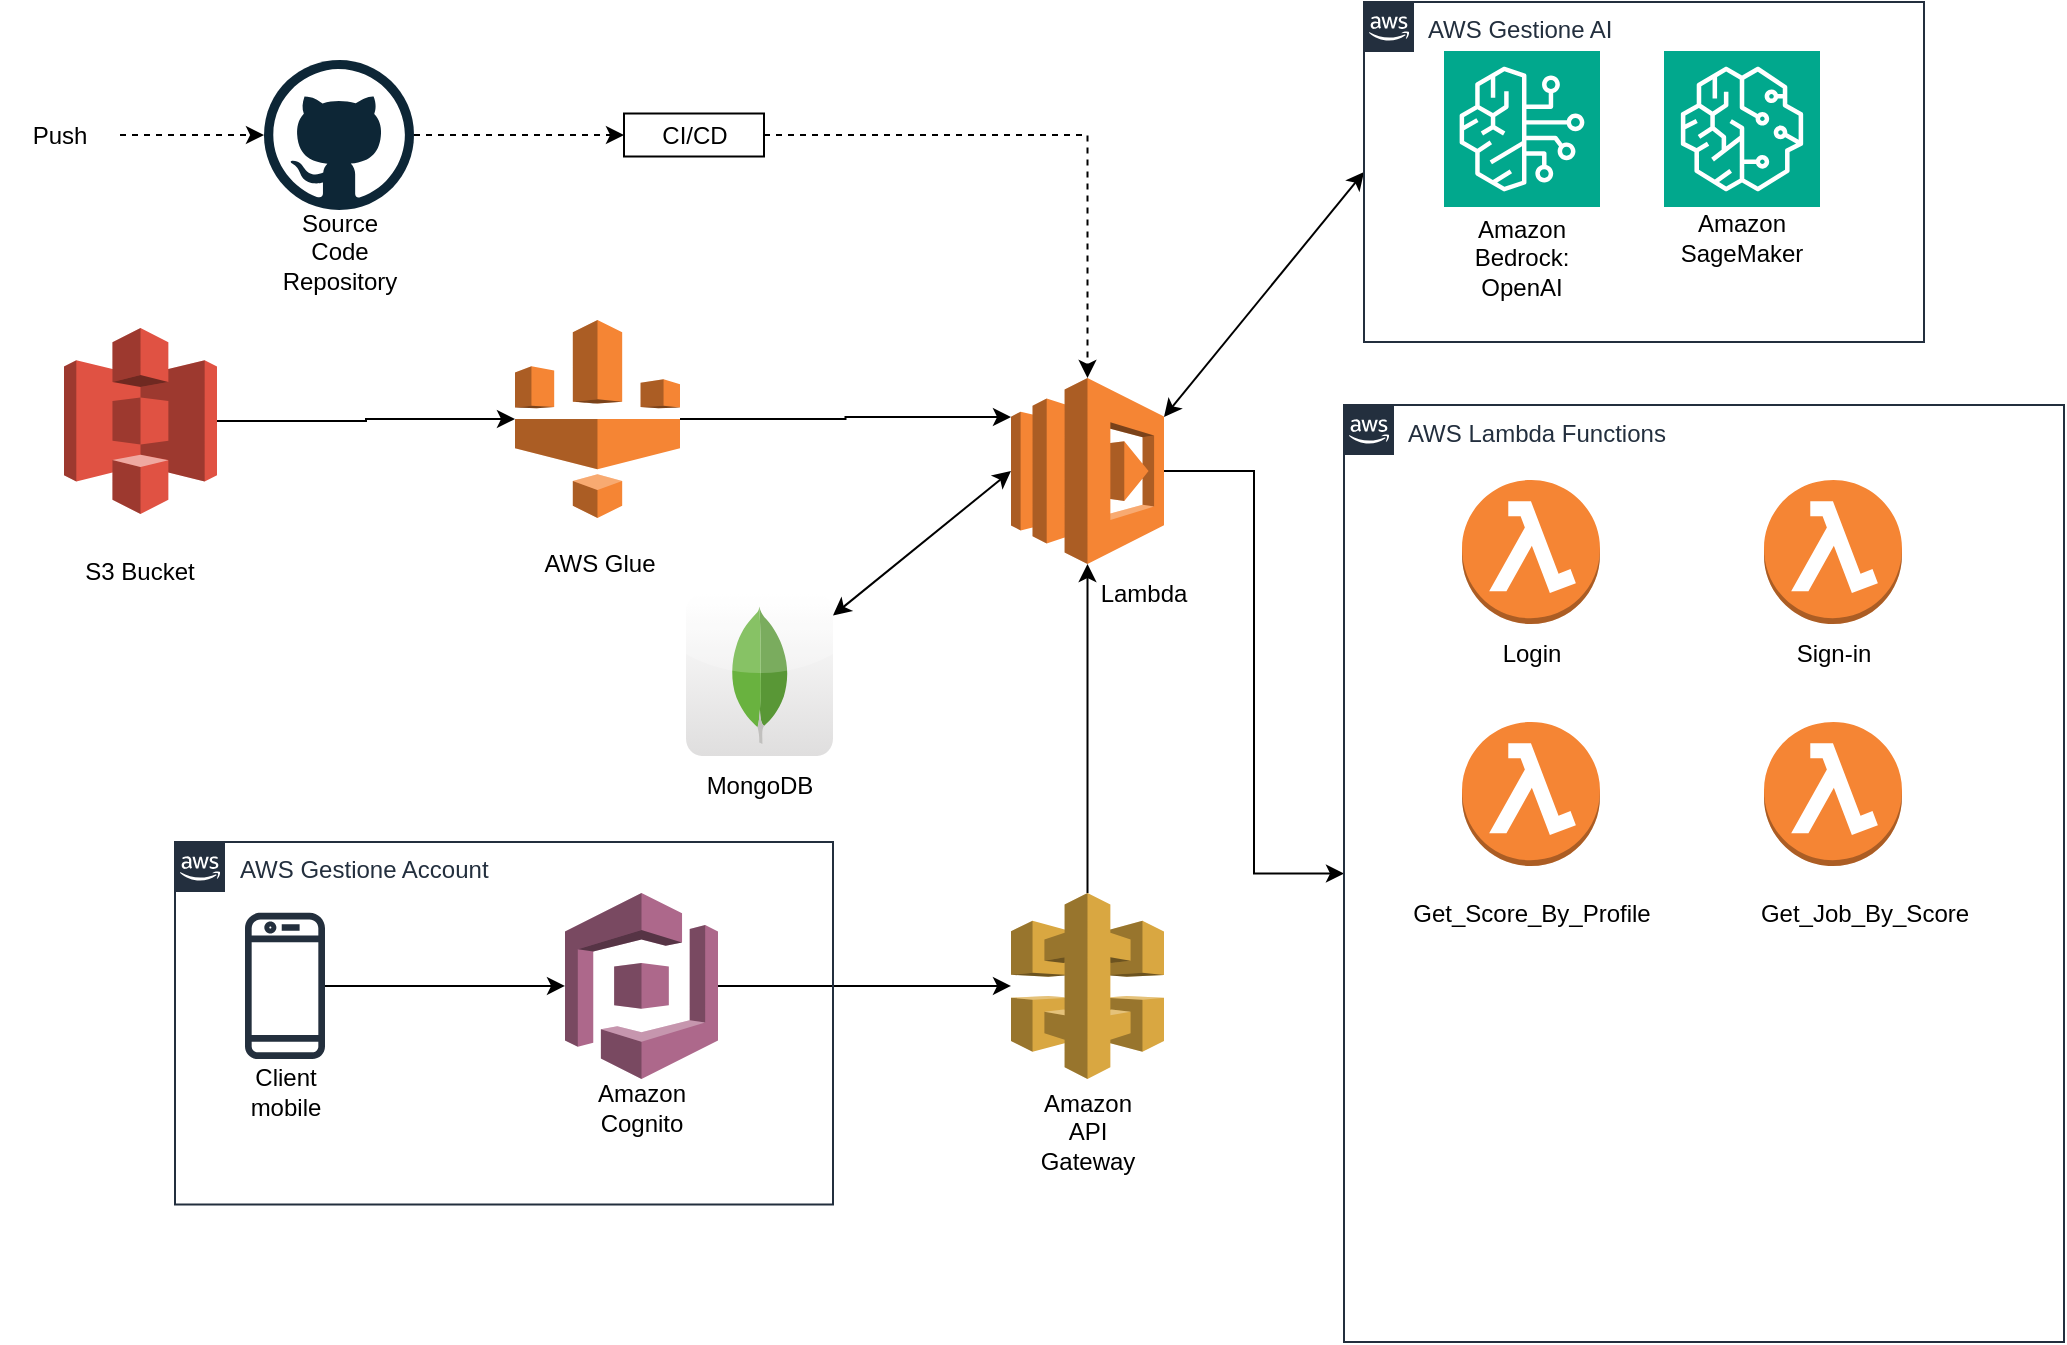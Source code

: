 <mxfile version="26.2.14">
  <diagram id="Ht1M8jgEwFfnCIfOTk4-" name="Page-1">
    <mxGraphModel dx="623" dy="402" grid="1" gridSize="10" guides="1" tooltips="1" connect="1" arrows="1" fold="1" page="1" pageScale="1" pageWidth="1169" pageHeight="827" math="0" shadow="0">
      <root>
        <mxCell id="0" />
        <mxCell id="1" parent="0" />
        <mxCell id="1_oyUHXnnckkKh5eoW_O-4" value="" style="outlineConnect=0;dashed=0;verticalLabelPosition=bottom;verticalAlign=top;align=center;html=1;shape=mxgraph.aws3.glue;fillColor=#F58534;gradientColor=none;" vertex="1" parent="1">
          <mxGeometry x="345.5" y="209" width="82.5" height="99" as="geometry" />
        </mxCell>
        <mxCell id="1_oyUHXnnckkKh5eoW_O-80" style="edgeStyle=orthogonalEdgeStyle;rounded=0;orthogonalLoop=1;jettySize=auto;html=1;" edge="1" parent="1" source="1_oyUHXnnckkKh5eoW_O-5" target="1_oyUHXnnckkKh5eoW_O-9">
          <mxGeometry relative="1" as="geometry" />
        </mxCell>
        <mxCell id="1_oyUHXnnckkKh5eoW_O-5" value="" style="outlineConnect=0;dashed=0;verticalLabelPosition=bottom;verticalAlign=top;align=center;html=1;shape=mxgraph.aws3.api_gateway;fillColor=#D9A741;gradientColor=none;" vertex="1" parent="1">
          <mxGeometry x="593.5" y="495.45" width="76.5" height="93" as="geometry" />
        </mxCell>
        <mxCell id="1_oyUHXnnckkKh5eoW_O-9" value="" style="outlineConnect=0;dashed=0;verticalLabelPosition=bottom;verticalAlign=top;align=center;html=1;shape=mxgraph.aws3.lambda;fillColor=#F58534;gradientColor=none;" vertex="1" parent="1">
          <mxGeometry x="593.5" y="238" width="76.5" height="93" as="geometry" />
        </mxCell>
        <mxCell id="1_oyUHXnnckkKh5eoW_O-12" value="" style="outlineConnect=0;dashed=0;verticalLabelPosition=bottom;verticalAlign=top;align=center;html=1;shape=mxgraph.aws3.s3;fillColor=#E05243;gradientColor=none;" vertex="1" parent="1">
          <mxGeometry x="120" y="213" width="76.5" height="93" as="geometry" />
        </mxCell>
        <mxCell id="1_oyUHXnnckkKh5eoW_O-13" value="" style="outlineConnect=0;dashed=0;verticalLabelPosition=bottom;verticalAlign=top;align=center;html=1;shape=mxgraph.aws3.cognito;fillColor=#AD688B;gradientColor=none;" vertex="1" parent="1">
          <mxGeometry x="370.5" y="495.45" width="76.5" height="93" as="geometry" />
        </mxCell>
        <mxCell id="1_oyUHXnnckkKh5eoW_O-15" value="" style="sketch=0;outlineConnect=0;fontColor=#232F3E;gradientColor=none;fillColor=#232F3D;strokeColor=none;dashed=0;verticalLabelPosition=bottom;verticalAlign=top;align=center;html=1;fontSize=12;fontStyle=0;aspect=fixed;pointerEvents=1;shape=mxgraph.aws4.mobile_client;" vertex="1" parent="1">
          <mxGeometry x="210.5" y="503.9" width="40" height="76.1" as="geometry" />
        </mxCell>
        <mxCell id="1_oyUHXnnckkKh5eoW_O-16" value="Client mobile" style="text;html=1;align=center;verticalAlign=middle;whiteSpace=wrap;rounded=0;" vertex="1" parent="1">
          <mxGeometry x="200.5" y="580.0" width="60" height="30" as="geometry" />
        </mxCell>
        <mxCell id="1_oyUHXnnckkKh5eoW_O-17" value="Amazon Cognito" style="text;html=1;align=center;verticalAlign=middle;whiteSpace=wrap;rounded=0;" vertex="1" parent="1">
          <mxGeometry x="378.75" y="588.45" width="60" height="30" as="geometry" />
        </mxCell>
        <mxCell id="1_oyUHXnnckkKh5eoW_O-18" value="Amazon API Gateway" style="text;html=1;align=center;verticalAlign=middle;whiteSpace=wrap;rounded=0;" vertex="1" parent="1">
          <mxGeometry x="601.75" y="600" width="60" height="30" as="geometry" />
        </mxCell>
        <mxCell id="1_oyUHXnnckkKh5eoW_O-19" value="" style="dashed=0;outlineConnect=0;html=1;align=center;labelPosition=center;verticalLabelPosition=bottom;verticalAlign=top;shape=mxgraph.webicons.mongodb;gradientColor=#DFDEDE" vertex="1" parent="1">
          <mxGeometry x="431" y="346" width="73.5" height="81" as="geometry" />
        </mxCell>
        <mxCell id="1_oyUHXnnckkKh5eoW_O-20" value="MongoDB" style="text;html=1;align=center;verticalAlign=middle;whiteSpace=wrap;rounded=0;" vertex="1" parent="1">
          <mxGeometry x="437.75" y="427" width="60" height="30" as="geometry" />
        </mxCell>
        <mxCell id="1_oyUHXnnckkKh5eoW_O-21" value="S3 Bucket" style="text;html=1;align=center;verticalAlign=middle;whiteSpace=wrap;rounded=0;" vertex="1" parent="1">
          <mxGeometry x="128.25" y="320" width="60" height="30" as="geometry" />
        </mxCell>
        <mxCell id="1_oyUHXnnckkKh5eoW_O-23" value="AWS Glue" style="text;html=1;align=center;verticalAlign=middle;whiteSpace=wrap;rounded=0;" vertex="1" parent="1">
          <mxGeometry x="358" y="316" width="60" height="30" as="geometry" />
        </mxCell>
        <mxCell id="1_oyUHXnnckkKh5eoW_O-32" value="" style="endArrow=classic;html=1;rounded=0;entryX=0;entryY=0.5;entryDx=0;entryDy=0;entryPerimeter=0;" edge="1" parent="1" source="1_oyUHXnnckkKh5eoW_O-15" target="1_oyUHXnnckkKh5eoW_O-13">
          <mxGeometry width="50" height="50" relative="1" as="geometry">
            <mxPoint x="444" y="593.9" as="sourcePoint" />
            <mxPoint x="494" y="543.9" as="targetPoint" />
            <Array as="points" />
          </mxGeometry>
        </mxCell>
        <mxCell id="1_oyUHXnnckkKh5eoW_O-33" value="" style="endArrow=classic;html=1;rounded=0;exitX=1;exitY=0.5;exitDx=0;exitDy=0;exitPerimeter=0;" edge="1" parent="1" source="1_oyUHXnnckkKh5eoW_O-13" target="1_oyUHXnnckkKh5eoW_O-5">
          <mxGeometry width="50" height="50" relative="1" as="geometry">
            <mxPoint x="447" y="541.36" as="sourcePoint" />
            <mxPoint x="576" y="542" as="targetPoint" />
            <Array as="points" />
          </mxGeometry>
        </mxCell>
        <mxCell id="1_oyUHXnnckkKh5eoW_O-48" style="edgeStyle=orthogonalEdgeStyle;rounded=0;orthogonalLoop=1;jettySize=auto;html=1;exitX=1;exitY=0.5;exitDx=0;exitDy=0;dashed=1;" edge="1" parent="1" source="1_oyUHXnnckkKh5eoW_O-59" target="1_oyUHXnnckkKh5eoW_O-9">
          <mxGeometry relative="1" as="geometry">
            <mxPoint x="387.25" y="116.556" as="sourcePoint" />
          </mxGeometry>
        </mxCell>
        <mxCell id="1_oyUHXnnckkKh5eoW_O-36" value="" style="endArrow=classic;html=1;rounded=0;dashed=1;entryX=0;entryY=0.5;entryDx=0;entryDy=0;" edge="1" parent="1" source="1_oyUHXnnckkKh5eoW_O-57" target="1_oyUHXnnckkKh5eoW_O-59">
          <mxGeometry width="50" height="50" relative="1" as="geometry">
            <mxPoint x="276.25" y="115.94" as="sourcePoint" />
            <mxPoint x="331" y="116" as="targetPoint" />
            <Array as="points" />
          </mxGeometry>
        </mxCell>
        <mxCell id="1_oyUHXnnckkKh5eoW_O-38" style="edgeStyle=orthogonalEdgeStyle;rounded=0;orthogonalLoop=1;jettySize=auto;html=1;entryX=0;entryY=0.5;entryDx=0;entryDy=0;entryPerimeter=0;" edge="1" parent="1" source="1_oyUHXnnckkKh5eoW_O-12" target="1_oyUHXnnckkKh5eoW_O-4">
          <mxGeometry relative="1" as="geometry" />
        </mxCell>
        <mxCell id="1_oyUHXnnckkKh5eoW_O-40" value="Lambda" style="text;html=1;align=center;verticalAlign=middle;whiteSpace=wrap;rounded=0;" vertex="1" parent="1">
          <mxGeometry x="630" y="331" width="60" height="30" as="geometry" />
        </mxCell>
        <mxCell id="1_oyUHXnnckkKh5eoW_O-41" value="" style="endArrow=classic;startArrow=classic;html=1;rounded=0;entryX=0;entryY=0.5;entryDx=0;entryDy=0;entryPerimeter=0;" edge="1" parent="1" source="1_oyUHXnnckkKh5eoW_O-19" target="1_oyUHXnnckkKh5eoW_O-9">
          <mxGeometry width="50" height="50" relative="1" as="geometry">
            <mxPoint x="478" y="400" as="sourcePoint" />
            <mxPoint x="528" y="350" as="targetPoint" />
          </mxGeometry>
        </mxCell>
        <mxCell id="1_oyUHXnnckkKh5eoW_O-46" value="Push" style="text;html=1;align=center;verticalAlign=middle;whiteSpace=wrap;rounded=0;" vertex="1" parent="1">
          <mxGeometry x="88" y="101.5" width="60" height="30" as="geometry" />
        </mxCell>
        <mxCell id="1_oyUHXnnckkKh5eoW_O-47" style="edgeStyle=orthogonalEdgeStyle;rounded=0;orthogonalLoop=1;jettySize=auto;html=1;exitX=1;exitY=0.5;exitDx=0;exitDy=0;textShadow=0;strokeColor=default;dashed=1;" edge="1" parent="1" source="1_oyUHXnnckkKh5eoW_O-46" target="1_oyUHXnnckkKh5eoW_O-57">
          <mxGeometry relative="1" as="geometry">
            <mxPoint x="188.75" y="116.5" as="targetPoint" />
          </mxGeometry>
        </mxCell>
        <mxCell id="1_oyUHXnnckkKh5eoW_O-49" style="edgeStyle=orthogonalEdgeStyle;rounded=0;orthogonalLoop=1;jettySize=auto;html=1;exitX=1;exitY=0.5;exitDx=0;exitDy=0;exitPerimeter=0;" edge="1" parent="1" source="1_oyUHXnnckkKh5eoW_O-9" target="1_oyUHXnnckkKh5eoW_O-65">
          <mxGeometry relative="1" as="geometry" />
        </mxCell>
        <mxCell id="1_oyUHXnnckkKh5eoW_O-52" value="" style="endArrow=classic;startArrow=classic;html=1;rounded=0;entryX=0;entryY=0.5;entryDx=0;entryDy=0;exitX=1;exitY=0.21;exitDx=0;exitDy=0;exitPerimeter=0;" edge="1" parent="1" source="1_oyUHXnnckkKh5eoW_O-9" target="1_oyUHXnnckkKh5eoW_O-68">
          <mxGeometry width="50" height="50" relative="1" as="geometry">
            <mxPoint x="640" y="240" as="sourcePoint" />
            <mxPoint x="770" y="243.75" as="targetPoint" />
          </mxGeometry>
        </mxCell>
        <mxCell id="1_oyUHXnnckkKh5eoW_O-55" style="edgeStyle=orthogonalEdgeStyle;rounded=0;orthogonalLoop=1;jettySize=auto;html=1;entryX=0;entryY=0.21;entryDx=0;entryDy=0;entryPerimeter=0;" edge="1" parent="1" source="1_oyUHXnnckkKh5eoW_O-4" target="1_oyUHXnnckkKh5eoW_O-9">
          <mxGeometry relative="1" as="geometry" />
        </mxCell>
        <mxCell id="1_oyUHXnnckkKh5eoW_O-57" value="" style="dashed=0;outlineConnect=0;html=1;align=center;labelPosition=center;verticalLabelPosition=bottom;verticalAlign=top;shape=mxgraph.weblogos.github" vertex="1" parent="1">
          <mxGeometry x="220" y="79" width="75" height="75" as="geometry" />
        </mxCell>
        <mxCell id="1_oyUHXnnckkKh5eoW_O-58" value="Source Code Repository" style="text;html=1;align=center;verticalAlign=middle;whiteSpace=wrap;rounded=0;" vertex="1" parent="1">
          <mxGeometry x="227.5" y="160" width="60" height="30" as="geometry" />
        </mxCell>
        <mxCell id="1_oyUHXnnckkKh5eoW_O-59" value="" style="rounded=0;whiteSpace=wrap;html=1;" vertex="1" parent="1">
          <mxGeometry x="400" y="105.75" width="70" height="21.5" as="geometry" />
        </mxCell>
        <mxCell id="1_oyUHXnnckkKh5eoW_O-60" value="CI/CD" style="text;html=1;align=center;verticalAlign=middle;whiteSpace=wrap;rounded=0;" vertex="1" parent="1">
          <mxGeometry x="414.5" y="109.75" width="41" height="13.5" as="geometry" />
        </mxCell>
        <mxCell id="1_oyUHXnnckkKh5eoW_O-65" value="AWS Lambda Functions" style="points=[[0,0],[0.25,0],[0.5,0],[0.75,0],[1,0],[1,0.25],[1,0.5],[1,0.75],[1,1],[0.75,1],[0.5,1],[0.25,1],[0,1],[0,0.75],[0,0.5],[0,0.25]];outlineConnect=0;gradientColor=none;html=1;whiteSpace=wrap;fontSize=12;fontStyle=0;shape=mxgraph.aws4.group;grIcon=mxgraph.aws4.group_aws_cloud_alt;strokeColor=#232F3E;fillColor=none;verticalAlign=top;align=left;spacingLeft=30;fontColor=#232F3E;dashed=0;labelBackgroundColor=#ffffff;container=1;pointerEvents=0;collapsible=0;recursiveResize=0;" vertex="1" parent="1">
          <mxGeometry x="760" y="251.5" width="360" height="468.5" as="geometry" />
        </mxCell>
        <mxCell id="1_oyUHXnnckkKh5eoW_O-27" value="" style="outlineConnect=0;dashed=0;verticalLabelPosition=bottom;verticalAlign=top;align=center;html=1;shape=mxgraph.aws3.lambda_function;fillColor=#F58534;gradientColor=none;" vertex="1" parent="1_oyUHXnnckkKh5eoW_O-65">
          <mxGeometry x="59" y="37.5" width="69" height="72" as="geometry" />
        </mxCell>
        <mxCell id="1_oyUHXnnckkKh5eoW_O-84" value="" style="outlineConnect=0;dashed=0;verticalLabelPosition=bottom;verticalAlign=top;align=center;html=1;shape=mxgraph.aws3.lambda_function;fillColor=#F58534;gradientColor=none;" vertex="1" parent="1_oyUHXnnckkKh5eoW_O-65">
          <mxGeometry x="210" y="37.5" width="69" height="72" as="geometry" />
        </mxCell>
        <mxCell id="1_oyUHXnnckkKh5eoW_O-83" value="" style="outlineConnect=0;dashed=0;verticalLabelPosition=bottom;verticalAlign=top;align=center;html=1;shape=mxgraph.aws3.lambda_function;fillColor=#F58534;gradientColor=none;" vertex="1" parent="1_oyUHXnnckkKh5eoW_O-65">
          <mxGeometry x="59" y="158.5" width="69" height="72" as="geometry" />
        </mxCell>
        <mxCell id="1_oyUHXnnckkKh5eoW_O-82" value="" style="outlineConnect=0;dashed=0;verticalLabelPosition=bottom;verticalAlign=top;align=center;html=1;shape=mxgraph.aws3.lambda_function;fillColor=#F58534;gradientColor=none;" vertex="1" parent="1_oyUHXnnckkKh5eoW_O-65">
          <mxGeometry x="210" y="158.5" width="69" height="72" as="geometry" />
        </mxCell>
        <mxCell id="1_oyUHXnnckkKh5eoW_O-88" value="Login" style="text;html=1;align=center;verticalAlign=middle;whiteSpace=wrap;rounded=0;" vertex="1" parent="1_oyUHXnnckkKh5eoW_O-65">
          <mxGeometry x="63.5" y="109.5" width="60" height="30" as="geometry" />
        </mxCell>
        <mxCell id="1_oyUHXnnckkKh5eoW_O-87" value="Get_Score_By_Profile" style="text;html=1;align=center;verticalAlign=middle;whiteSpace=wrap;rounded=0;" vertex="1" parent="1_oyUHXnnckkKh5eoW_O-65">
          <mxGeometry x="28.5" y="240.75" width="130" height="27" as="geometry" />
        </mxCell>
        <mxCell id="1_oyUHXnnckkKh5eoW_O-86" value="Get_Job_By_Score" style="text;html=1;align=center;verticalAlign=middle;whiteSpace=wrap;rounded=0;" vertex="1" parent="1_oyUHXnnckkKh5eoW_O-65">
          <mxGeometry x="190" y="238.5" width="141" height="31.5" as="geometry" />
        </mxCell>
        <mxCell id="1_oyUHXnnckkKh5eoW_O-85" value="Sign-in" style="text;html=1;align=center;verticalAlign=middle;whiteSpace=wrap;rounded=0;" vertex="1" parent="1_oyUHXnnckkKh5eoW_O-65">
          <mxGeometry x="214.5" y="109.5" width="60" height="30" as="geometry" />
        </mxCell>
        <mxCell id="1_oyUHXnnckkKh5eoW_O-68" value="AWS Gestione AI" style="points=[[0,0],[0.25,0],[0.5,0],[0.75,0],[1,0],[1,0.25],[1,0.5],[1,0.75],[1,1],[0.75,1],[0.5,1],[0.25,1],[0,1],[0,0.75],[0,0.5],[0,0.25]];outlineConnect=0;gradientColor=none;html=1;whiteSpace=wrap;fontSize=12;fontStyle=0;shape=mxgraph.aws4.group;grIcon=mxgraph.aws4.group_aws_cloud_alt;strokeColor=#232F3E;fillColor=none;verticalAlign=top;align=left;spacingLeft=30;fontColor=#232F3E;dashed=0;labelBackgroundColor=#ffffff;container=1;pointerEvents=0;collapsible=0;recursiveResize=0;" vertex="1" parent="1">
          <mxGeometry x="770" y="50" width="280" height="170" as="geometry" />
        </mxCell>
        <mxCell id="1_oyUHXnnckkKh5eoW_O-29" value="" style="sketch=0;points=[[0,0,0],[0.25,0,0],[0.5,0,0],[0.75,0,0],[1,0,0],[0,1,0],[0.25,1,0],[0.5,1,0],[0.75,1,0],[1,1,0],[0,0.25,0],[0,0.5,0],[0,0.75,0],[1,0.25,0],[1,0.5,0],[1,0.75,0]];outlineConnect=0;fontColor=#232F3E;fillColor=#01A88D;strokeColor=#ffffff;dashed=0;verticalLabelPosition=bottom;verticalAlign=top;align=center;html=1;fontSize=12;fontStyle=0;aspect=fixed;shape=mxgraph.aws4.resourceIcon;resIcon=mxgraph.aws4.bedrock;" vertex="1" parent="1_oyUHXnnckkKh5eoW_O-68">
          <mxGeometry x="40" y="24.5" width="78" height="78" as="geometry" />
        </mxCell>
        <mxCell id="1_oyUHXnnckkKh5eoW_O-30" value="Amazon Bedrock:&lt;div&gt;OpenAI&lt;br&gt;&lt;div&gt;&lt;br&gt;&lt;/div&gt;&lt;/div&gt;" style="text;html=1;align=center;verticalAlign=middle;whiteSpace=wrap;rounded=0;" vertex="1" parent="1_oyUHXnnckkKh5eoW_O-68">
          <mxGeometry x="49" y="120" width="60" height="30" as="geometry" />
        </mxCell>
        <mxCell id="1_oyUHXnnckkKh5eoW_O-70" value="" style="sketch=0;points=[[0,0,0],[0.25,0,0],[0.5,0,0],[0.75,0,0],[1,0,0],[0,1,0],[0.25,1,0],[0.5,1,0],[0.75,1,0],[1,1,0],[0,0.25,0],[0,0.5,0],[0,0.75,0],[1,0.25,0],[1,0.5,0],[1,0.75,0]];outlineConnect=0;fontColor=#232F3E;fillColor=#01A88D;strokeColor=#ffffff;dashed=0;verticalLabelPosition=bottom;verticalAlign=top;align=center;html=1;fontSize=12;fontStyle=0;aspect=fixed;shape=mxgraph.aws4.resourceIcon;resIcon=mxgraph.aws4.sagemaker;" vertex="1" parent="1_oyUHXnnckkKh5eoW_O-68">
          <mxGeometry x="150" y="24.5" width="78" height="78" as="geometry" />
        </mxCell>
        <mxCell id="1_oyUHXnnckkKh5eoW_O-71" value="Amazon SageMaker" style="text;html=1;align=center;verticalAlign=middle;whiteSpace=wrap;rounded=0;" vertex="1" parent="1_oyUHXnnckkKh5eoW_O-68">
          <mxGeometry x="159" y="102.5" width="60" height="30" as="geometry" />
        </mxCell>
        <mxCell id="1_oyUHXnnckkKh5eoW_O-74" value="AWS Gestione Account" style="points=[[0,0],[0.25,0],[0.5,0],[0.75,0],[1,0],[1,0.25],[1,0.5],[1,0.75],[1,1],[0.75,1],[0.5,1],[0.25,1],[0,1],[0,0.75],[0,0.5],[0,0.25]];outlineConnect=0;gradientColor=none;html=1;whiteSpace=wrap;fontSize=12;fontStyle=0;shape=mxgraph.aws4.group;grIcon=mxgraph.aws4.group_aws_cloud_alt;strokeColor=#232F3E;fillColor=none;verticalAlign=top;align=left;spacingLeft=30;fontColor=#232F3E;dashed=0;labelBackgroundColor=#ffffff;container=1;pointerEvents=0;collapsible=0;recursiveResize=0;" vertex="1" parent="1">
          <mxGeometry x="175.5" y="470" width="329" height="181.2" as="geometry" />
        </mxCell>
      </root>
    </mxGraphModel>
  </diagram>
</mxfile>
